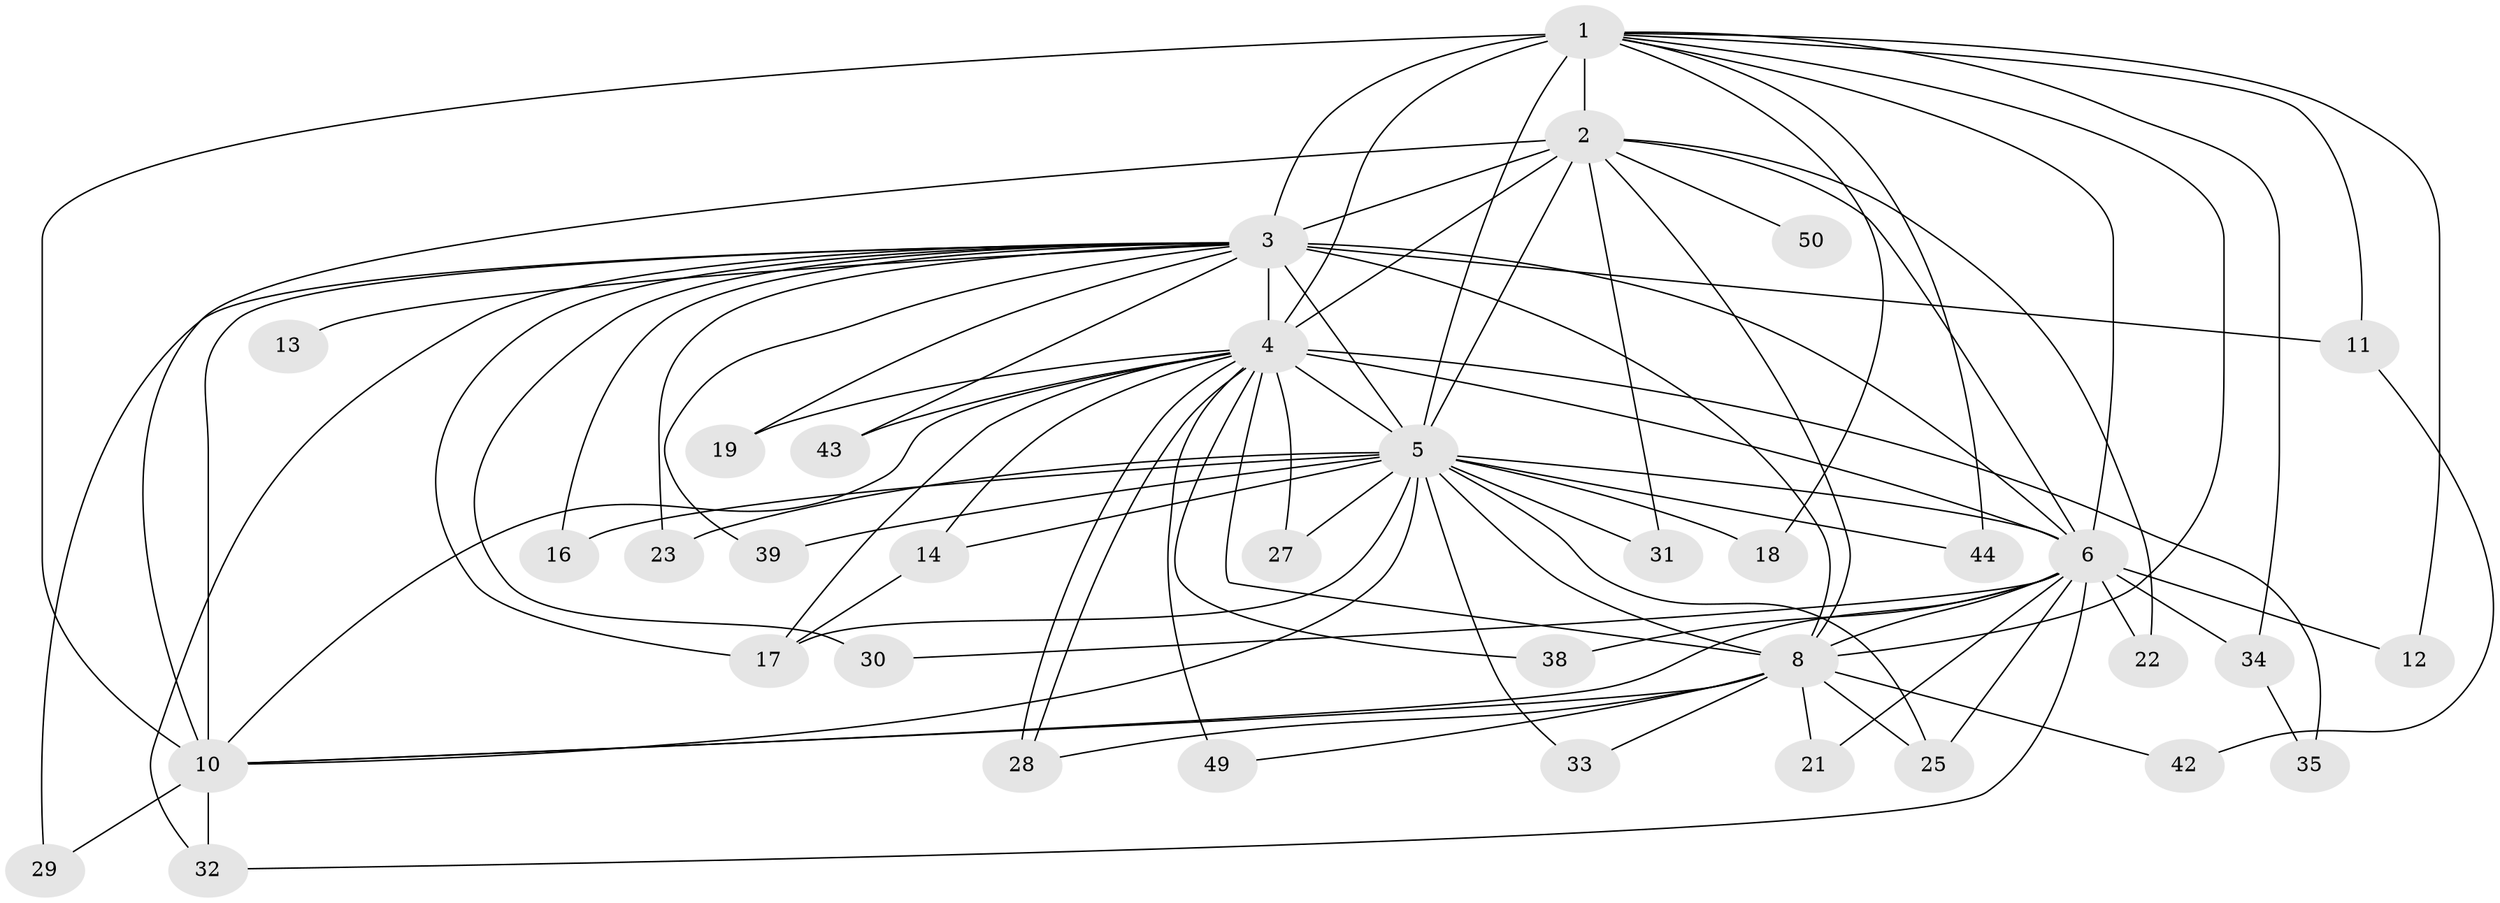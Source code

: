 // original degree distribution, {11: 0.02, 15: 0.04, 10: 0.02, 20: 0.06, 17: 0.02, 13: 0.04, 3: 0.16, 2: 0.56, 4: 0.08}
// Generated by graph-tools (version 1.1) at 2025/10/02/27/25 16:10:58]
// undirected, 36 vertices, 87 edges
graph export_dot {
graph [start="1"]
  node [color=gray90,style=filled];
  1 [super="+7"];
  2 [super="+41"];
  3 [super="+9"];
  4 [super="+20"];
  5 [super="+47"];
  6 [super="+37"];
  8 [super="+15"];
  10 [super="+24"];
  11;
  12;
  13;
  14;
  16;
  17 [super="+46"];
  18;
  19 [super="+36"];
  21;
  22;
  23;
  25 [super="+26"];
  27;
  28 [super="+48"];
  29;
  30 [super="+40"];
  31;
  32 [super="+45"];
  33;
  34;
  35;
  38;
  39;
  42;
  43;
  44;
  49;
  50;
  1 -- 2 [weight=3];
  1 -- 3 [weight=4];
  1 -- 4 [weight=2];
  1 -- 5 [weight=2];
  1 -- 6 [weight=2];
  1 -- 8 [weight=2];
  1 -- 10 [weight=2];
  1 -- 44;
  1 -- 34;
  1 -- 11;
  1 -- 12;
  1 -- 18;
  2 -- 3 [weight=2];
  2 -- 4 [weight=2];
  2 -- 5;
  2 -- 6;
  2 -- 8 [weight=2];
  2 -- 10;
  2 -- 22;
  2 -- 31;
  2 -- 50 [weight=2];
  3 -- 4 [weight=2];
  3 -- 5 [weight=2];
  3 -- 6 [weight=2];
  3 -- 8 [weight=2];
  3 -- 10 [weight=2];
  3 -- 23;
  3 -- 11;
  3 -- 13;
  3 -- 16;
  3 -- 17;
  3 -- 19;
  3 -- 29;
  3 -- 30;
  3 -- 32;
  3 -- 39;
  3 -- 43;
  4 -- 5;
  4 -- 6;
  4 -- 8;
  4 -- 10;
  4 -- 14;
  4 -- 19;
  4 -- 27;
  4 -- 28;
  4 -- 28;
  4 -- 35;
  4 -- 38;
  4 -- 43;
  4 -- 49;
  4 -- 17;
  5 -- 6;
  5 -- 8;
  5 -- 10;
  5 -- 14;
  5 -- 16;
  5 -- 18;
  5 -- 23;
  5 -- 25;
  5 -- 27;
  5 -- 31;
  5 -- 33;
  5 -- 39;
  5 -- 44;
  5 -- 17;
  6 -- 8;
  6 -- 10;
  6 -- 12;
  6 -- 21;
  6 -- 22;
  6 -- 30;
  6 -- 34;
  6 -- 38;
  6 -- 25;
  6 -- 32;
  8 -- 10;
  8 -- 21;
  8 -- 25;
  8 -- 33;
  8 -- 49;
  8 -- 42;
  8 -- 28;
  10 -- 29;
  10 -- 32;
  11 -- 42;
  14 -- 17;
  34 -- 35;
}
